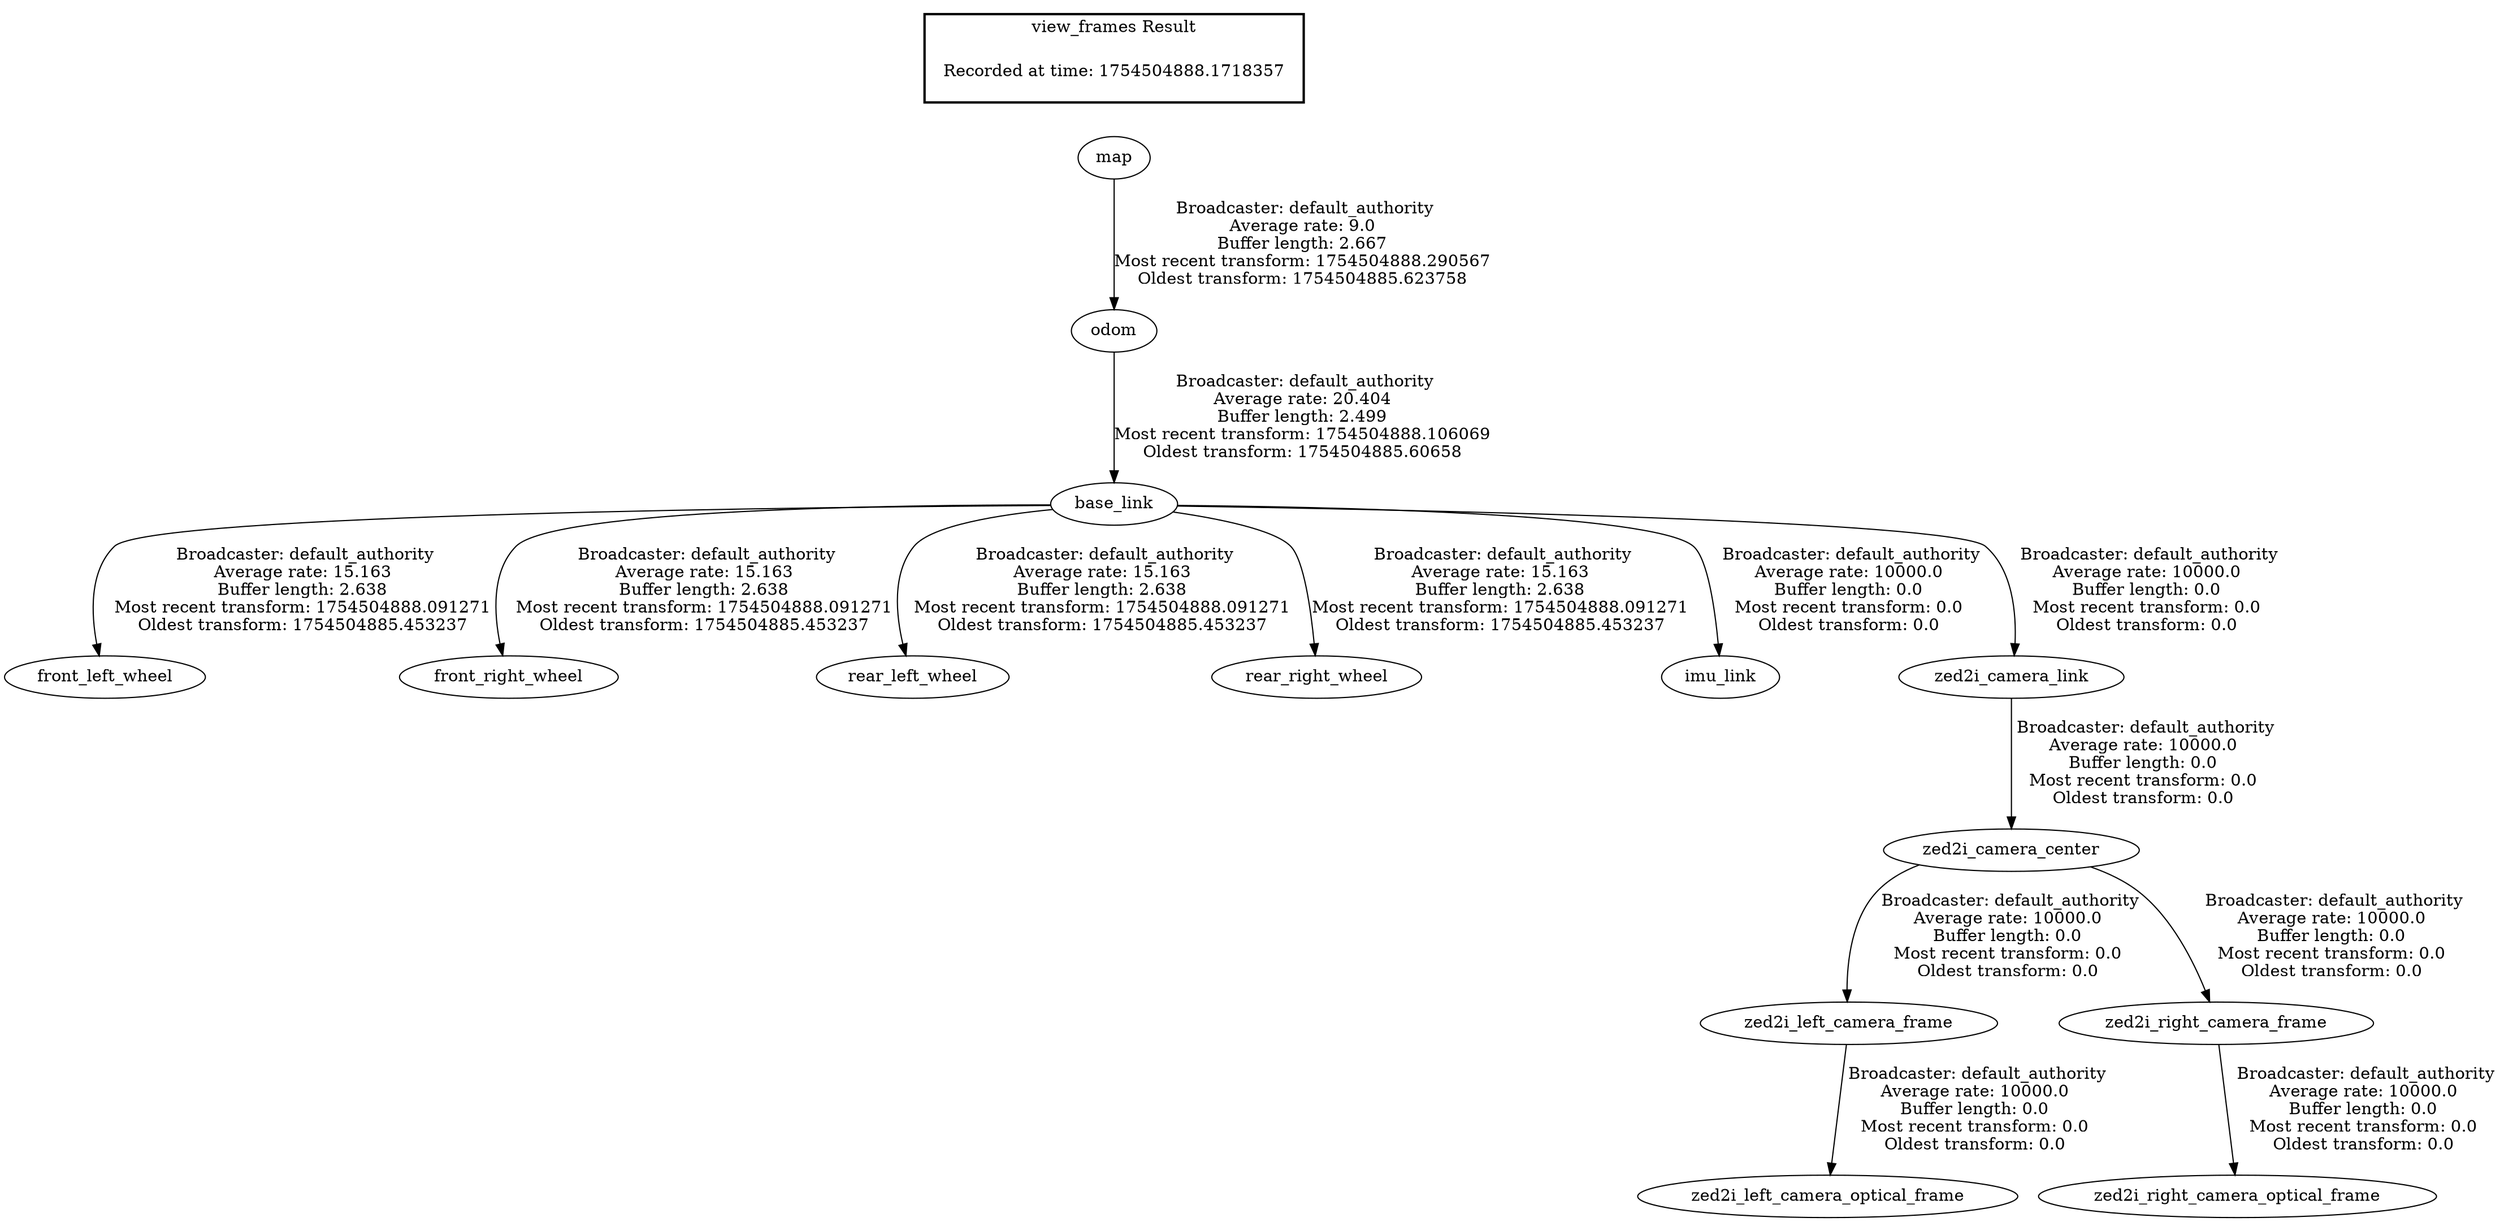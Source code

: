 digraph G {
"odom" -> "base_link"[label=" Broadcaster: default_authority\nAverage rate: 20.404\nBuffer length: 2.499\nMost recent transform: 1754504888.106069\nOldest transform: 1754504885.60658\n"];
"map" -> "odom"[label=" Broadcaster: default_authority\nAverage rate: 9.0\nBuffer length: 2.667\nMost recent transform: 1754504888.290567\nOldest transform: 1754504885.623758\n"];
"base_link" -> "front_left_wheel"[label=" Broadcaster: default_authority\nAverage rate: 15.163\nBuffer length: 2.638\nMost recent transform: 1754504888.091271\nOldest transform: 1754504885.453237\n"];
"base_link" -> "front_right_wheel"[label=" Broadcaster: default_authority\nAverage rate: 15.163\nBuffer length: 2.638\nMost recent transform: 1754504888.091271\nOldest transform: 1754504885.453237\n"];
"base_link" -> "rear_left_wheel"[label=" Broadcaster: default_authority\nAverage rate: 15.163\nBuffer length: 2.638\nMost recent transform: 1754504888.091271\nOldest transform: 1754504885.453237\n"];
"base_link" -> "rear_right_wheel"[label=" Broadcaster: default_authority\nAverage rate: 15.163\nBuffer length: 2.638\nMost recent transform: 1754504888.091271\nOldest transform: 1754504885.453237\n"];
"base_link" -> "imu_link"[label=" Broadcaster: default_authority\nAverage rate: 10000.0\nBuffer length: 0.0\nMost recent transform: 0.0\nOldest transform: 0.0\n"];
"zed2i_camera_link" -> "zed2i_camera_center"[label=" Broadcaster: default_authority\nAverage rate: 10000.0\nBuffer length: 0.0\nMost recent transform: 0.0\nOldest transform: 0.0\n"];
"base_link" -> "zed2i_camera_link"[label=" Broadcaster: default_authority\nAverage rate: 10000.0\nBuffer length: 0.0\nMost recent transform: 0.0\nOldest transform: 0.0\n"];
"zed2i_camera_center" -> "zed2i_left_camera_frame"[label=" Broadcaster: default_authority\nAverage rate: 10000.0\nBuffer length: 0.0\nMost recent transform: 0.0\nOldest transform: 0.0\n"];
"zed2i_left_camera_frame" -> "zed2i_left_camera_optical_frame"[label=" Broadcaster: default_authority\nAverage rate: 10000.0\nBuffer length: 0.0\nMost recent transform: 0.0\nOldest transform: 0.0\n"];
"zed2i_camera_center" -> "zed2i_right_camera_frame"[label=" Broadcaster: default_authority\nAverage rate: 10000.0\nBuffer length: 0.0\nMost recent transform: 0.0\nOldest transform: 0.0\n"];
"zed2i_right_camera_frame" -> "zed2i_right_camera_optical_frame"[label=" Broadcaster: default_authority\nAverage rate: 10000.0\nBuffer length: 0.0\nMost recent transform: 0.0\nOldest transform: 0.0\n"];
edge [style=invis];
 subgraph cluster_legend { style=bold; color=black; label ="view_frames Result";
"Recorded at time: 1754504888.1718357"[ shape=plaintext ] ;
}->"map";
}
